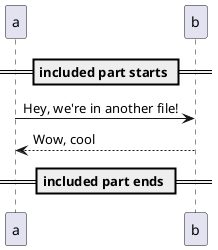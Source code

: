 @startuml include_part_a

== included part starts ==
a->b: Hey, we're in another file!
a<--b: Wow, cool
== included part ends ==

@enduml
